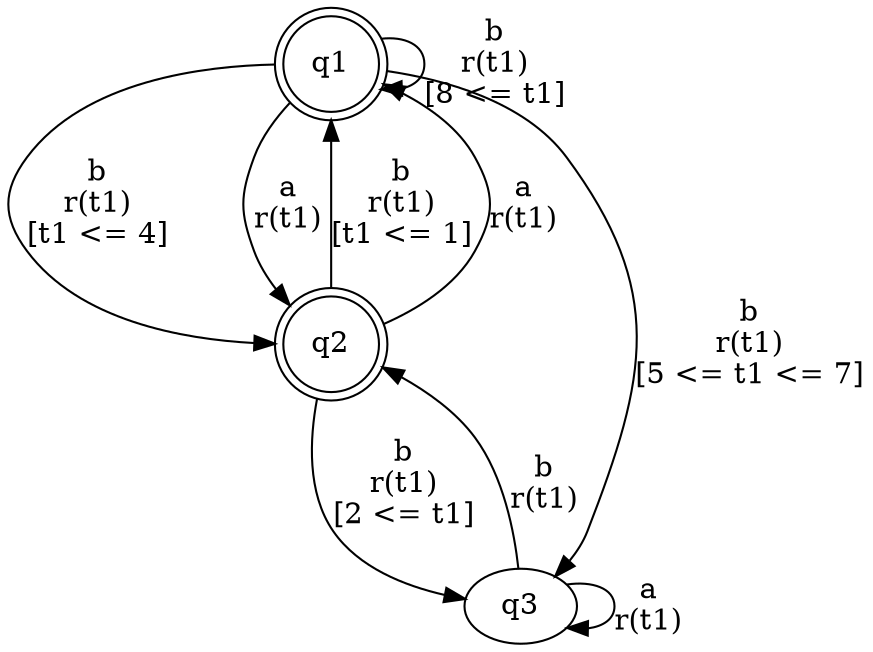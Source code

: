 digraph "tests_1/test5/solution201/solution" {
	q1[label=q1 shape=doublecircle]
	q2[label=q2 shape=doublecircle]
	q3[label=q3]
	q1 -> q2[label="b\nr(t1)\n[t1 <= 4]"]
	q2 -> q1[label="b\nr(t1)\n[t1 <= 1]"]
	q2 -> q1[label="a\nr(t1)\n"]
	q2 -> q3[label="b\nr(t1)\n[2 <= t1]"]
	q3 -> q3[label="a\nr(t1)\n"]
	q3 -> q2[label="b\nr(t1)\n"]
	q1 -> q1[label="b\nr(t1)\n[8 <= t1]"]
	q1 -> q3[label="b\nr(t1)\n[5 <= t1 <= 7]"]
	q1 -> q2[label="a\nr(t1)\n"]
}
